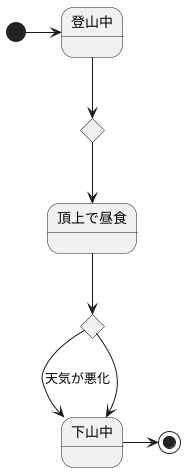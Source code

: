 @startuml 選択点と結合点
' left to right direction
[*] -right-> 登山中 
state c <<choice>>
state d <<choice>>
登山中 -down-> c
c --> 頂上で昼食
頂上で昼食 --> d
d -right->  下山中: 天気が悪化
' PlantUMLに結合点の表示形式はない
d --> 下山中

下山中 -right-> [*]

@enduml